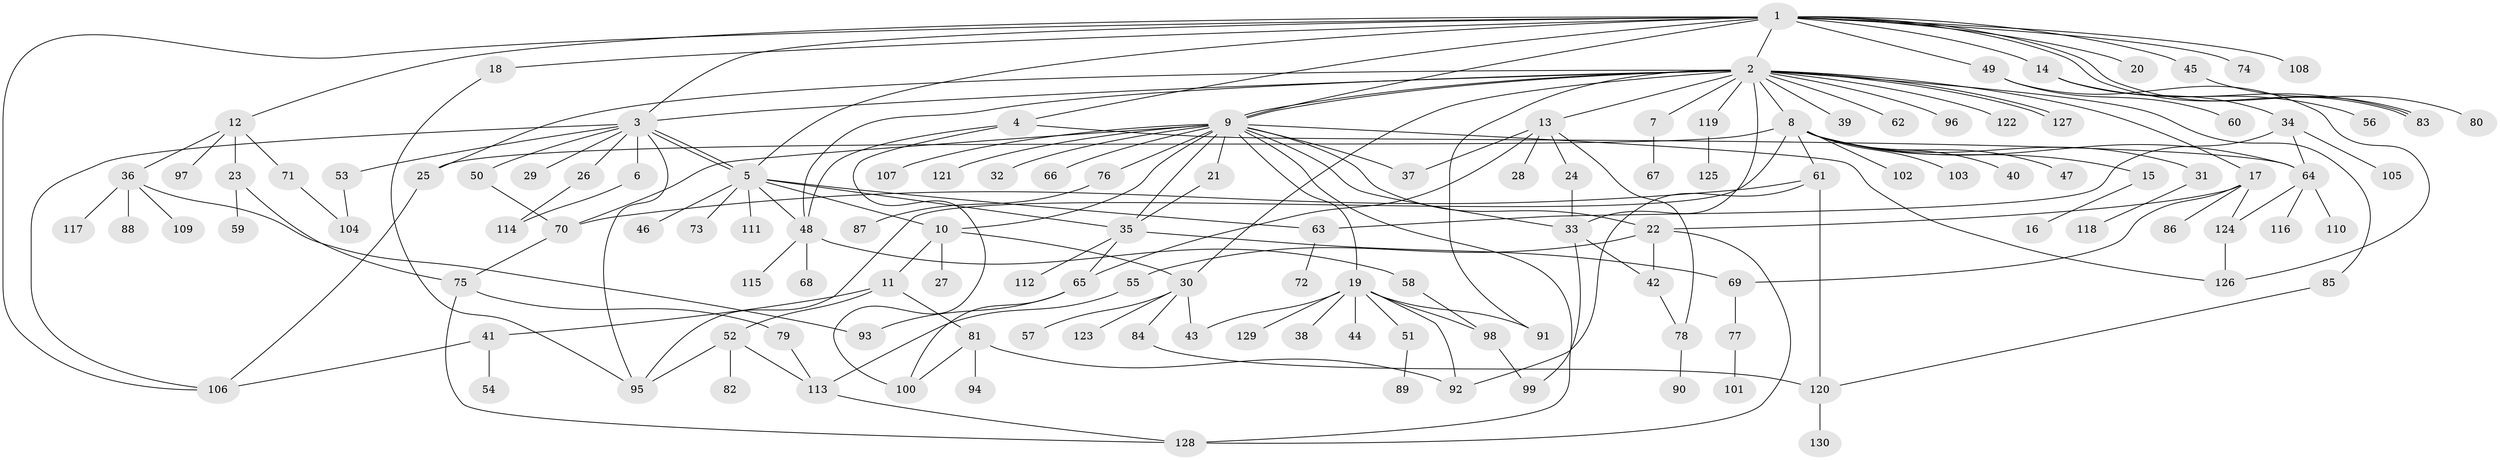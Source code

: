 // coarse degree distribution, {14: 0.015151515151515152, 13: 0.015151515151515152, 8: 0.045454545454545456, 5: 0.09090909090909091, 7: 0.030303030303030304, 1: 0.3484848484848485, 10: 0.015151515151515152, 12: 0.015151515151515152, 4: 0.13636363636363635, 3: 0.12121212121212122, 2: 0.15151515151515152, 6: 0.015151515151515152}
// Generated by graph-tools (version 1.1) at 2025/50/03/04/25 22:50:06]
// undirected, 130 vertices, 185 edges
graph export_dot {
  node [color=gray90,style=filled];
  1;
  2;
  3;
  4;
  5;
  6;
  7;
  8;
  9;
  10;
  11;
  12;
  13;
  14;
  15;
  16;
  17;
  18;
  19;
  20;
  21;
  22;
  23;
  24;
  25;
  26;
  27;
  28;
  29;
  30;
  31;
  32;
  33;
  34;
  35;
  36;
  37;
  38;
  39;
  40;
  41;
  42;
  43;
  44;
  45;
  46;
  47;
  48;
  49;
  50;
  51;
  52;
  53;
  54;
  55;
  56;
  57;
  58;
  59;
  60;
  61;
  62;
  63;
  64;
  65;
  66;
  67;
  68;
  69;
  70;
  71;
  72;
  73;
  74;
  75;
  76;
  77;
  78;
  79;
  80;
  81;
  82;
  83;
  84;
  85;
  86;
  87;
  88;
  89;
  90;
  91;
  92;
  93;
  94;
  95;
  96;
  97;
  98;
  99;
  100;
  101;
  102;
  103;
  104;
  105;
  106;
  107;
  108;
  109;
  110;
  111;
  112;
  113;
  114;
  115;
  116;
  117;
  118;
  119;
  120;
  121;
  122;
  123;
  124;
  125;
  126;
  127;
  128;
  129;
  130;
  1 -- 2;
  1 -- 3;
  1 -- 4;
  1 -- 5;
  1 -- 9;
  1 -- 12;
  1 -- 14;
  1 -- 18;
  1 -- 20;
  1 -- 45;
  1 -- 49;
  1 -- 74;
  1 -- 83;
  1 -- 83;
  1 -- 106;
  1 -- 108;
  2 -- 3;
  2 -- 7;
  2 -- 8;
  2 -- 9;
  2 -- 9;
  2 -- 13;
  2 -- 17;
  2 -- 25;
  2 -- 30;
  2 -- 33;
  2 -- 39;
  2 -- 48;
  2 -- 62;
  2 -- 85;
  2 -- 91;
  2 -- 96;
  2 -- 119;
  2 -- 122;
  2 -- 127;
  2 -- 127;
  3 -- 5;
  3 -- 5;
  3 -- 6;
  3 -- 26;
  3 -- 29;
  3 -- 50;
  3 -- 53;
  3 -- 95;
  3 -- 106;
  4 -- 48;
  4 -- 64;
  4 -- 100;
  5 -- 10;
  5 -- 35;
  5 -- 46;
  5 -- 48;
  5 -- 63;
  5 -- 73;
  5 -- 111;
  6 -- 114;
  7 -- 67;
  8 -- 15;
  8 -- 25;
  8 -- 31;
  8 -- 40;
  8 -- 47;
  8 -- 61;
  8 -- 64;
  8 -- 95;
  8 -- 102;
  8 -- 103;
  9 -- 10;
  9 -- 19;
  9 -- 21;
  9 -- 22;
  9 -- 32;
  9 -- 33;
  9 -- 35;
  9 -- 37;
  9 -- 66;
  9 -- 70;
  9 -- 76;
  9 -- 107;
  9 -- 121;
  9 -- 126;
  9 -- 128;
  10 -- 11;
  10 -- 27;
  10 -- 30;
  11 -- 41;
  11 -- 52;
  11 -- 81;
  12 -- 23;
  12 -- 36;
  12 -- 71;
  12 -- 97;
  13 -- 24;
  13 -- 28;
  13 -- 37;
  13 -- 65;
  13 -- 78;
  14 -- 34;
  14 -- 56;
  14 -- 83;
  15 -- 16;
  17 -- 22;
  17 -- 69;
  17 -- 86;
  17 -- 124;
  18 -- 95;
  19 -- 38;
  19 -- 43;
  19 -- 44;
  19 -- 51;
  19 -- 91;
  19 -- 92;
  19 -- 98;
  19 -- 129;
  21 -- 35;
  22 -- 42;
  22 -- 55;
  22 -- 128;
  23 -- 59;
  23 -- 75;
  24 -- 33;
  25 -- 106;
  26 -- 114;
  30 -- 43;
  30 -- 57;
  30 -- 84;
  30 -- 123;
  31 -- 118;
  33 -- 42;
  33 -- 99;
  34 -- 63;
  34 -- 64;
  34 -- 105;
  35 -- 65;
  35 -- 69;
  35 -- 112;
  36 -- 88;
  36 -- 93;
  36 -- 109;
  36 -- 117;
  41 -- 54;
  41 -- 106;
  42 -- 78;
  45 -- 80;
  48 -- 58;
  48 -- 68;
  48 -- 115;
  49 -- 60;
  49 -- 126;
  50 -- 70;
  51 -- 89;
  52 -- 82;
  52 -- 95;
  52 -- 113;
  53 -- 104;
  55 -- 113;
  58 -- 98;
  61 -- 70;
  61 -- 92;
  61 -- 120;
  63 -- 72;
  64 -- 110;
  64 -- 116;
  64 -- 124;
  65 -- 93;
  65 -- 100;
  69 -- 77;
  70 -- 75;
  71 -- 104;
  75 -- 79;
  75 -- 128;
  76 -- 87;
  77 -- 101;
  78 -- 90;
  79 -- 113;
  81 -- 92;
  81 -- 94;
  81 -- 100;
  84 -- 120;
  85 -- 120;
  98 -- 99;
  113 -- 128;
  119 -- 125;
  120 -- 130;
  124 -- 126;
}
